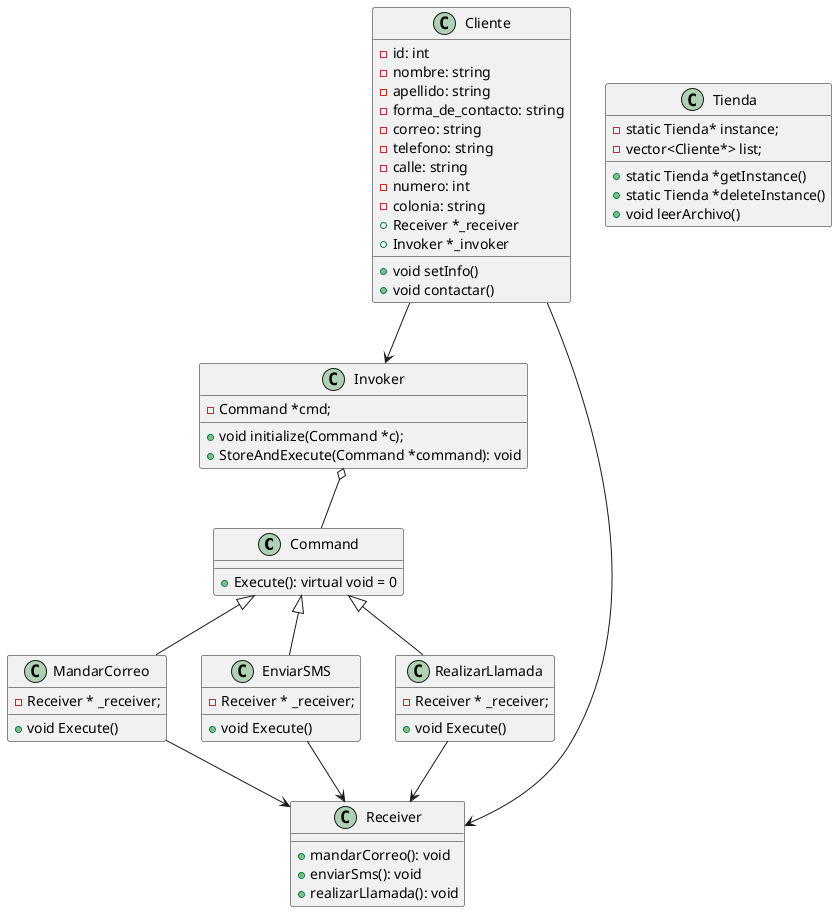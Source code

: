@startuml
class Command {
  +Execute(): virtual void = 0
}
class Invoker {
  -Command *cmd;
  +void initialize(Command *c);
  +StoreAndExecute(Command *command): void
}
class Receiver {
  +mandarCorreo(): void
  +enviarSms(): void
  +realizarLlamada(): void
}
class Cliente {
  -id: int
  -nombre: string
  -apellido: string
  -forma_de_contacto: string
  -correo: string
  -telefono: string
  -calle: string
  -numero: int
  -colonia: string
  +void setInfo()
  +void contactar()
  +Receiver *_receiver
  +Invoker *_invoker
}

class Tienda {
-static Tienda* instance;
-vector<Cliente*> list;
+static Tienda *getInstance()
+static Tienda *deleteInstance()
+void leerArchivo()
}

class MandarCorreo {
-Receiver * _receiver;
+void Execute()
}
class EnviarSMS {
-Receiver * _receiver;
+void Execute()

}
class RealizarLlamada {
-Receiver * _receiver;
+void Execute()

}

Invoker o-- Command
Command ^-- MandarCorreo
Command ^-- EnviarSMS
Command ^-- RealizarLlamada

MandarCorreo --> Receiver
EnviarSMS --> Receiver
RealizarLlamada --> Receiver

Cliente --> Receiver
Cliente --> Invoker
@enduml
